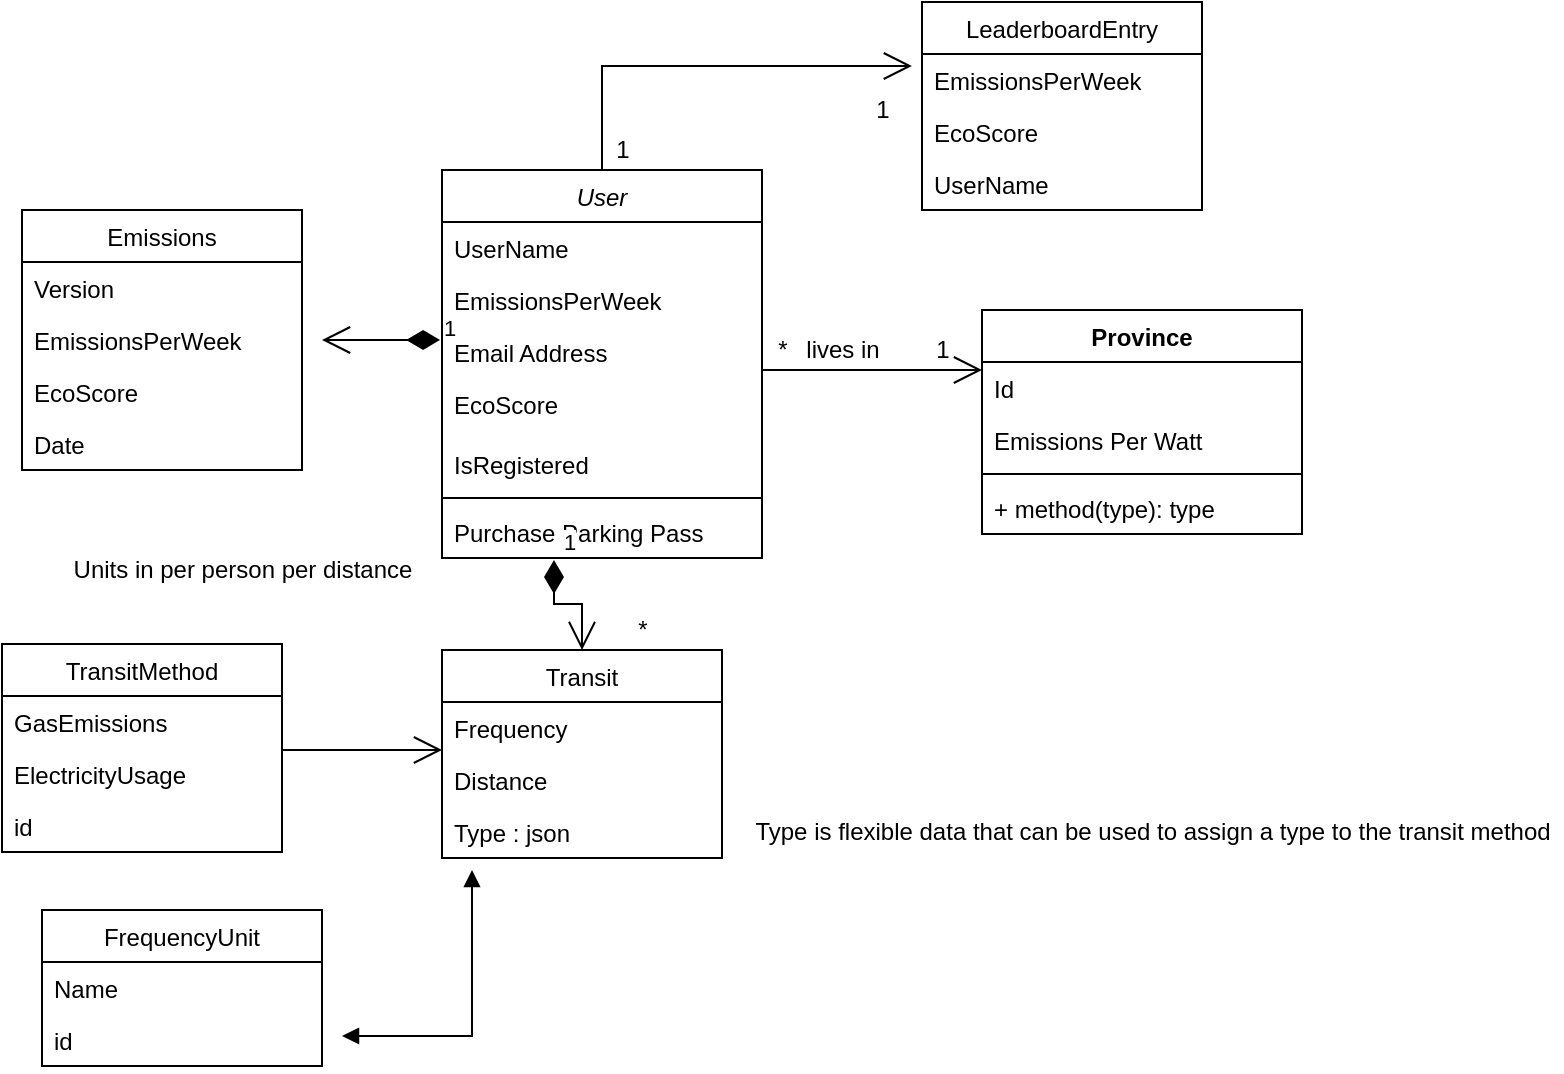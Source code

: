 <mxfile version="15.5.2" type="github">
  <diagram id="C5RBs43oDa-KdzZeNtuy" name="Page-1">
    <mxGraphModel dx="1426" dy="779" grid="1" gridSize="10" guides="1" tooltips="1" connect="1" arrows="1" fold="1" page="1" pageScale="1" pageWidth="827" pageHeight="1169" math="0" shadow="0">
      <root>
        <mxCell id="WIyWlLk6GJQsqaUBKTNV-0" />
        <mxCell id="WIyWlLk6GJQsqaUBKTNV-1" parent="WIyWlLk6GJQsqaUBKTNV-0" />
        <mxCell id="zkfFHV4jXpPFQw0GAbJ--0" value="User" style="swimlane;fontStyle=2;align=center;verticalAlign=top;childLayout=stackLayout;horizontal=1;startSize=26;horizontalStack=0;resizeParent=1;resizeLast=0;collapsible=1;marginBottom=0;rounded=0;shadow=0;strokeWidth=1;" parent="WIyWlLk6GJQsqaUBKTNV-1" vertex="1">
          <mxGeometry x="220" y="120" width="160" height="194" as="geometry">
            <mxRectangle x="230" y="140" width="160" height="26" as="alternateBounds" />
          </mxGeometry>
        </mxCell>
        <mxCell id="zkfFHV4jXpPFQw0GAbJ--1" value="UserName" style="text;align=left;verticalAlign=top;spacingLeft=4;spacingRight=4;overflow=hidden;rotatable=0;points=[[0,0.5],[1,0.5]];portConstraint=eastwest;" parent="zkfFHV4jXpPFQw0GAbJ--0" vertex="1">
          <mxGeometry y="26" width="160" height="26" as="geometry" />
        </mxCell>
        <mxCell id="zkfFHV4jXpPFQw0GAbJ--2" value="EmissionsPerWeek" style="text;align=left;verticalAlign=top;spacingLeft=4;spacingRight=4;overflow=hidden;rotatable=0;points=[[0,0.5],[1,0.5]];portConstraint=eastwest;rounded=0;shadow=0;html=0;" parent="zkfFHV4jXpPFQw0GAbJ--0" vertex="1">
          <mxGeometry y="52" width="160" height="26" as="geometry" />
        </mxCell>
        <mxCell id="zkfFHV4jXpPFQw0GAbJ--3" value="Email Address" style="text;align=left;verticalAlign=top;spacingLeft=4;spacingRight=4;overflow=hidden;rotatable=0;points=[[0,0.5],[1,0.5]];portConstraint=eastwest;rounded=0;shadow=0;html=0;" parent="zkfFHV4jXpPFQw0GAbJ--0" vertex="1">
          <mxGeometry y="78" width="160" height="26" as="geometry" />
        </mxCell>
        <mxCell id="btw-yBy6Ns0sRc_u3H-1-38" value="EcoScore" style="text;align=left;verticalAlign=top;spacingLeft=4;spacingRight=4;overflow=hidden;rotatable=0;points=[[0,0.5],[1,0.5]];portConstraint=eastwest;rounded=0;shadow=0;html=0;" parent="zkfFHV4jXpPFQw0GAbJ--0" vertex="1">
          <mxGeometry y="104" width="160" height="30" as="geometry" />
        </mxCell>
        <mxCell id="btw-yBy6Ns0sRc_u3H-1-47" value="IsRegistered" style="text;align=left;verticalAlign=top;spacingLeft=4;spacingRight=4;overflow=hidden;rotatable=0;points=[[0,0.5],[1,0.5]];portConstraint=eastwest;rounded=0;shadow=0;html=0;" parent="zkfFHV4jXpPFQw0GAbJ--0" vertex="1">
          <mxGeometry y="134" width="160" height="26" as="geometry" />
        </mxCell>
        <mxCell id="zkfFHV4jXpPFQw0GAbJ--4" value="" style="line;html=1;strokeWidth=1;align=left;verticalAlign=middle;spacingTop=-1;spacingLeft=3;spacingRight=3;rotatable=0;labelPosition=right;points=[];portConstraint=eastwest;" parent="zkfFHV4jXpPFQw0GAbJ--0" vertex="1">
          <mxGeometry y="160" width="160" height="8" as="geometry" />
        </mxCell>
        <mxCell id="zkfFHV4jXpPFQw0GAbJ--5" value="Purchase Parking Pass" style="text;align=left;verticalAlign=top;spacingLeft=4;spacingRight=4;overflow=hidden;rotatable=0;points=[[0,0.5],[1,0.5]];portConstraint=eastwest;" parent="zkfFHV4jXpPFQw0GAbJ--0" vertex="1">
          <mxGeometry y="168" width="160" height="26" as="geometry" />
        </mxCell>
        <mxCell id="btw-yBy6Ns0sRc_u3H-1-6" value="Transit" style="swimlane;fontStyle=0;childLayout=stackLayout;horizontal=1;startSize=26;fillColor=none;horizontalStack=0;resizeParent=1;resizeParentMax=0;resizeLast=0;collapsible=1;marginBottom=0;" parent="WIyWlLk6GJQsqaUBKTNV-1" vertex="1">
          <mxGeometry x="220" y="360" width="140" height="104" as="geometry" />
        </mxCell>
        <mxCell id="btw-yBy6Ns0sRc_u3H-1-7" value="Frequency" style="text;strokeColor=none;fillColor=none;align=left;verticalAlign=top;spacingLeft=4;spacingRight=4;overflow=hidden;rotatable=0;points=[[0,0.5],[1,0.5]];portConstraint=eastwest;" parent="btw-yBy6Ns0sRc_u3H-1-6" vertex="1">
          <mxGeometry y="26" width="140" height="26" as="geometry" />
        </mxCell>
        <mxCell id="btw-yBy6Ns0sRc_u3H-1-8" value="Distance" style="text;strokeColor=none;fillColor=none;align=left;verticalAlign=top;spacingLeft=4;spacingRight=4;overflow=hidden;rotatable=0;points=[[0,0.5],[1,0.5]];portConstraint=eastwest;" parent="btw-yBy6Ns0sRc_u3H-1-6" vertex="1">
          <mxGeometry y="52" width="140" height="26" as="geometry" />
        </mxCell>
        <mxCell id="O039nwb2ek_gguPQst8W-0" value="Type : json" style="text;strokeColor=none;fillColor=none;align=left;verticalAlign=top;spacingLeft=4;spacingRight=4;overflow=hidden;rotatable=0;points=[[0,0.5],[1,0.5]];portConstraint=eastwest;" vertex="1" parent="btw-yBy6Ns0sRc_u3H-1-6">
          <mxGeometry y="78" width="140" height="26" as="geometry" />
        </mxCell>
        <mxCell id="btw-yBy6Ns0sRc_u3H-1-13" value="TransitMethod" style="swimlane;fontStyle=0;childLayout=stackLayout;horizontal=1;startSize=26;fillColor=none;horizontalStack=0;resizeParent=1;resizeParentMax=0;resizeLast=0;collapsible=1;marginBottom=0;" parent="WIyWlLk6GJQsqaUBKTNV-1" vertex="1">
          <mxGeometry y="357" width="140" height="104" as="geometry" />
        </mxCell>
        <mxCell id="btw-yBy6Ns0sRc_u3H-1-14" value="GasEmissions" style="text;strokeColor=none;fillColor=none;align=left;verticalAlign=top;spacingLeft=4;spacingRight=4;overflow=hidden;rotatable=0;points=[[0,0.5],[1,0.5]];portConstraint=eastwest;" parent="btw-yBy6Ns0sRc_u3H-1-13" vertex="1">
          <mxGeometry y="26" width="140" height="26" as="geometry" />
        </mxCell>
        <mxCell id="btw-yBy6Ns0sRc_u3H-1-15" value="ElectricityUsage" style="text;strokeColor=none;fillColor=none;align=left;verticalAlign=top;spacingLeft=4;spacingRight=4;overflow=hidden;rotatable=0;points=[[0,0.5],[1,0.5]];portConstraint=eastwest;" parent="btw-yBy6Ns0sRc_u3H-1-13" vertex="1">
          <mxGeometry y="52" width="140" height="26" as="geometry" />
        </mxCell>
        <mxCell id="btw-yBy6Ns0sRc_u3H-1-16" value="id" style="text;strokeColor=none;fillColor=none;align=left;verticalAlign=top;spacingLeft=4;spacingRight=4;overflow=hidden;rotatable=0;points=[[0,0.5],[1,0.5]];portConstraint=eastwest;" parent="btw-yBy6Ns0sRc_u3H-1-13" vertex="1">
          <mxGeometry y="78" width="140" height="26" as="geometry" />
        </mxCell>
        <mxCell id="btw-yBy6Ns0sRc_u3H-1-19" value="FrequencyUnit" style="swimlane;fontStyle=0;childLayout=stackLayout;horizontal=1;startSize=26;fillColor=none;horizontalStack=0;resizeParent=1;resizeParentMax=0;resizeLast=0;collapsible=1;marginBottom=0;" parent="WIyWlLk6GJQsqaUBKTNV-1" vertex="1">
          <mxGeometry x="20" y="490" width="140" height="78" as="geometry" />
        </mxCell>
        <mxCell id="btw-yBy6Ns0sRc_u3H-1-20" value="Name" style="text;strokeColor=none;fillColor=none;align=left;verticalAlign=top;spacingLeft=4;spacingRight=4;overflow=hidden;rotatable=0;points=[[0,0.5],[1,0.5]];portConstraint=eastwest;" parent="btw-yBy6Ns0sRc_u3H-1-19" vertex="1">
          <mxGeometry y="26" width="140" height="26" as="geometry" />
        </mxCell>
        <mxCell id="btw-yBy6Ns0sRc_u3H-1-22" value="id" style="text;strokeColor=none;fillColor=none;align=left;verticalAlign=top;spacingLeft=4;spacingRight=4;overflow=hidden;rotatable=0;points=[[0,0.5],[1,0.5]];portConstraint=eastwest;" parent="btw-yBy6Ns0sRc_u3H-1-19" vertex="1">
          <mxGeometry y="52" width="140" height="26" as="geometry" />
        </mxCell>
        <mxCell id="btw-yBy6Ns0sRc_u3H-1-23" value="" style="endArrow=block;startArrow=block;endFill=1;startFill=1;html=1;rounded=0;" parent="WIyWlLk6GJQsqaUBKTNV-1" edge="1">
          <mxGeometry width="160" relative="1" as="geometry">
            <mxPoint x="170" y="553" as="sourcePoint" />
            <mxPoint x="235" y="470" as="targetPoint" />
            <Array as="points">
              <mxPoint x="235" y="553" />
            </Array>
          </mxGeometry>
        </mxCell>
        <mxCell id="btw-yBy6Ns0sRc_u3H-1-24" value="" style="endArrow=open;endFill=1;endSize=12;html=1;rounded=0;" parent="WIyWlLk6GJQsqaUBKTNV-1" edge="1">
          <mxGeometry width="160" relative="1" as="geometry">
            <mxPoint x="140" y="410" as="sourcePoint" />
            <mxPoint x="220" y="410" as="targetPoint" />
          </mxGeometry>
        </mxCell>
        <mxCell id="btw-yBy6Ns0sRc_u3H-1-26" value="Units in per person per distance" style="text;html=1;align=center;verticalAlign=middle;resizable=0;points=[];autosize=1;strokeColor=none;fillColor=none;" parent="WIyWlLk6GJQsqaUBKTNV-1" vertex="1">
          <mxGeometry x="30" y="310" width="180" height="20" as="geometry" />
        </mxCell>
        <mxCell id="btw-yBy6Ns0sRc_u3H-1-28" value="*" style="text;html=1;align=center;verticalAlign=middle;resizable=0;points=[];autosize=1;strokeColor=none;fillColor=none;" parent="WIyWlLk6GJQsqaUBKTNV-1" vertex="1">
          <mxGeometry x="310" y="340" width="20" height="20" as="geometry" />
        </mxCell>
        <mxCell id="btw-yBy6Ns0sRc_u3H-1-29" value="Province" style="swimlane;fontStyle=1;align=center;verticalAlign=top;childLayout=stackLayout;horizontal=1;startSize=26;horizontalStack=0;resizeParent=1;resizeParentMax=0;resizeLast=0;collapsible=1;marginBottom=0;" parent="WIyWlLk6GJQsqaUBKTNV-1" vertex="1">
          <mxGeometry x="490" y="190" width="160" height="112" as="geometry" />
        </mxCell>
        <mxCell id="btw-yBy6Ns0sRc_u3H-1-30" value="Id" style="text;strokeColor=none;fillColor=none;align=left;verticalAlign=top;spacingLeft=4;spacingRight=4;overflow=hidden;rotatable=0;points=[[0,0.5],[1,0.5]];portConstraint=eastwest;" parent="btw-yBy6Ns0sRc_u3H-1-29" vertex="1">
          <mxGeometry y="26" width="160" height="26" as="geometry" />
        </mxCell>
        <mxCell id="btw-yBy6Ns0sRc_u3H-1-48" value="Emissions Per Watt" style="text;strokeColor=none;fillColor=none;align=left;verticalAlign=top;spacingLeft=4;spacingRight=4;overflow=hidden;rotatable=0;points=[[0,0.5],[1,0.5]];portConstraint=eastwest;" parent="btw-yBy6Ns0sRc_u3H-1-29" vertex="1">
          <mxGeometry y="52" width="160" height="26" as="geometry" />
        </mxCell>
        <mxCell id="btw-yBy6Ns0sRc_u3H-1-31" value="" style="line;strokeWidth=1;fillColor=none;align=left;verticalAlign=middle;spacingTop=-1;spacingLeft=3;spacingRight=3;rotatable=0;labelPosition=right;points=[];portConstraint=eastwest;" parent="btw-yBy6Ns0sRc_u3H-1-29" vertex="1">
          <mxGeometry y="78" width="160" height="8" as="geometry" />
        </mxCell>
        <mxCell id="btw-yBy6Ns0sRc_u3H-1-32" value="+ method(type): type" style="text;strokeColor=none;fillColor=none;align=left;verticalAlign=top;spacingLeft=4;spacingRight=4;overflow=hidden;rotatable=0;points=[[0,0.5],[1,0.5]];portConstraint=eastwest;" parent="btw-yBy6Ns0sRc_u3H-1-29" vertex="1">
          <mxGeometry y="86" width="160" height="26" as="geometry" />
        </mxCell>
        <mxCell id="btw-yBy6Ns0sRc_u3H-1-34" value="1" style="endArrow=open;html=1;endSize=12;startArrow=diamondThin;startSize=14;startFill=1;edgeStyle=orthogonalEdgeStyle;align=left;verticalAlign=bottom;rounded=0;exitX=0.35;exitY=1.038;exitDx=0;exitDy=0;exitPerimeter=0;entryX=0.5;entryY=0;entryDx=0;entryDy=0;" parent="WIyWlLk6GJQsqaUBKTNV-1" source="zkfFHV4jXpPFQw0GAbJ--5" target="btw-yBy6Ns0sRc_u3H-1-6" edge="1">
          <mxGeometry x="-1" y="3" relative="1" as="geometry">
            <mxPoint x="250" y="300" as="sourcePoint" />
            <mxPoint x="410" y="300" as="targetPoint" />
          </mxGeometry>
        </mxCell>
        <mxCell id="btw-yBy6Ns0sRc_u3H-1-39" value="Emissions" style="swimlane;fontStyle=0;childLayout=stackLayout;horizontal=1;startSize=26;fillColor=none;horizontalStack=0;resizeParent=1;resizeParentMax=0;resizeLast=0;collapsible=1;marginBottom=0;" parent="WIyWlLk6GJQsqaUBKTNV-1" vertex="1">
          <mxGeometry x="10" y="140" width="140" height="130" as="geometry" />
        </mxCell>
        <mxCell id="btw-yBy6Ns0sRc_u3H-1-40" value="Version" style="text;strokeColor=none;fillColor=none;align=left;verticalAlign=top;spacingLeft=4;spacingRight=4;overflow=hidden;rotatable=0;points=[[0,0.5],[1,0.5]];portConstraint=eastwest;" parent="btw-yBy6Ns0sRc_u3H-1-39" vertex="1">
          <mxGeometry y="26" width="140" height="26" as="geometry" />
        </mxCell>
        <mxCell id="btw-yBy6Ns0sRc_u3H-1-41" value="EmissionsPerWeek" style="text;strokeColor=none;fillColor=none;align=left;verticalAlign=top;spacingLeft=4;spacingRight=4;overflow=hidden;rotatable=0;points=[[0,0.5],[1,0.5]];portConstraint=eastwest;" parent="btw-yBy6Ns0sRc_u3H-1-39" vertex="1">
          <mxGeometry y="52" width="140" height="26" as="geometry" />
        </mxCell>
        <mxCell id="btw-yBy6Ns0sRc_u3H-1-42" value="EcoScore" style="text;strokeColor=none;fillColor=none;align=left;verticalAlign=top;spacingLeft=4;spacingRight=4;overflow=hidden;rotatable=0;points=[[0,0.5],[1,0.5]];portConstraint=eastwest;" parent="btw-yBy6Ns0sRc_u3H-1-39" vertex="1">
          <mxGeometry y="78" width="140" height="26" as="geometry" />
        </mxCell>
        <mxCell id="btw-yBy6Ns0sRc_u3H-1-44" value="Date" style="text;strokeColor=none;fillColor=none;align=left;verticalAlign=top;spacingLeft=4;spacingRight=4;overflow=hidden;rotatable=0;points=[[0,0.5],[1,0.5]];portConstraint=eastwest;" parent="btw-yBy6Ns0sRc_u3H-1-39" vertex="1">
          <mxGeometry y="104" width="140" height="26" as="geometry" />
        </mxCell>
        <mxCell id="btw-yBy6Ns0sRc_u3H-1-45" value="1" style="endArrow=open;html=1;endSize=12;startArrow=diamondThin;startSize=14;startFill=1;edgeStyle=orthogonalEdgeStyle;align=left;verticalAlign=bottom;rounded=0;exitX=-0.006;exitY=0.269;exitDx=0;exitDy=0;exitPerimeter=0;" parent="WIyWlLk6GJQsqaUBKTNV-1" source="zkfFHV4jXpPFQw0GAbJ--3" edge="1">
          <mxGeometry x="-1" y="3" relative="1" as="geometry">
            <mxPoint x="160" y="90" as="sourcePoint" />
            <mxPoint x="160" y="205" as="targetPoint" />
          </mxGeometry>
        </mxCell>
        <mxCell id="btw-yBy6Ns0sRc_u3H-1-49" value="" style="endArrow=open;endFill=1;endSize=12;html=1;rounded=0;" parent="WIyWlLk6GJQsqaUBKTNV-1" edge="1">
          <mxGeometry width="160" relative="1" as="geometry">
            <mxPoint x="380" y="220" as="sourcePoint" />
            <mxPoint x="490" y="220" as="targetPoint" />
          </mxGeometry>
        </mxCell>
        <mxCell id="btw-yBy6Ns0sRc_u3H-1-50" value="*" style="text;html=1;align=center;verticalAlign=middle;resizable=0;points=[];autosize=1;strokeColor=none;fillColor=none;" parent="WIyWlLk6GJQsqaUBKTNV-1" vertex="1">
          <mxGeometry x="380" y="200" width="20" height="20" as="geometry" />
        </mxCell>
        <mxCell id="btw-yBy6Ns0sRc_u3H-1-51" value="1" style="text;html=1;align=center;verticalAlign=middle;resizable=0;points=[];autosize=1;strokeColor=none;fillColor=none;" parent="WIyWlLk6GJQsqaUBKTNV-1" vertex="1">
          <mxGeometry x="460" y="200" width="20" height="20" as="geometry" />
        </mxCell>
        <mxCell id="btw-yBy6Ns0sRc_u3H-1-53" value="lives in" style="text;html=1;align=center;verticalAlign=middle;resizable=0;points=[];autosize=1;strokeColor=none;fillColor=none;" parent="WIyWlLk6GJQsqaUBKTNV-1" vertex="1">
          <mxGeometry x="395" y="200" width="50" height="20" as="geometry" />
        </mxCell>
        <mxCell id="btw-yBy6Ns0sRc_u3H-1-59" value="LeaderboardEntry" style="swimlane;fontStyle=0;childLayout=stackLayout;horizontal=1;startSize=26;fillColor=none;horizontalStack=0;resizeParent=1;resizeParentMax=0;resizeLast=0;collapsible=1;marginBottom=0;" parent="WIyWlLk6GJQsqaUBKTNV-1" vertex="1">
          <mxGeometry x="460" y="36" width="140" height="104" as="geometry" />
        </mxCell>
        <mxCell id="btw-yBy6Ns0sRc_u3H-1-60" value="EmissionsPerWeek" style="text;strokeColor=none;fillColor=none;align=left;verticalAlign=top;spacingLeft=4;spacingRight=4;overflow=hidden;rotatable=0;points=[[0,0.5],[1,0.5]];portConstraint=eastwest;" parent="btw-yBy6Ns0sRc_u3H-1-59" vertex="1">
          <mxGeometry y="26" width="140" height="26" as="geometry" />
        </mxCell>
        <mxCell id="btw-yBy6Ns0sRc_u3H-1-61" value="EcoScore" style="text;strokeColor=none;fillColor=none;align=left;verticalAlign=top;spacingLeft=4;spacingRight=4;overflow=hidden;rotatable=0;points=[[0,0.5],[1,0.5]];portConstraint=eastwest;" parent="btw-yBy6Ns0sRc_u3H-1-59" vertex="1">
          <mxGeometry y="52" width="140" height="26" as="geometry" />
        </mxCell>
        <mxCell id="btw-yBy6Ns0sRc_u3H-1-62" value="UserName" style="text;strokeColor=none;fillColor=none;align=left;verticalAlign=top;spacingLeft=4;spacingRight=4;overflow=hidden;rotatable=0;points=[[0,0.5],[1,0.5]];portConstraint=eastwest;" parent="btw-yBy6Ns0sRc_u3H-1-59" vertex="1">
          <mxGeometry y="78" width="140" height="26" as="geometry" />
        </mxCell>
        <mxCell id="btw-yBy6Ns0sRc_u3H-1-63" value="" style="endArrow=open;endFill=1;endSize=12;html=1;rounded=0;exitX=0.5;exitY=0;exitDx=0;exitDy=0;entryX=-0.036;entryY=0.231;entryDx=0;entryDy=0;entryPerimeter=0;" parent="WIyWlLk6GJQsqaUBKTNV-1" source="zkfFHV4jXpPFQw0GAbJ--0" target="btw-yBy6Ns0sRc_u3H-1-60" edge="1">
          <mxGeometry width="160" relative="1" as="geometry">
            <mxPoint x="260" y="60" as="sourcePoint" />
            <mxPoint x="420" y="60" as="targetPoint" />
            <Array as="points">
              <mxPoint x="300" y="68" />
            </Array>
          </mxGeometry>
        </mxCell>
        <mxCell id="btw-yBy6Ns0sRc_u3H-1-64" value="1" style="text;html=1;align=center;verticalAlign=middle;resizable=0;points=[];autosize=1;strokeColor=none;fillColor=none;" parent="WIyWlLk6GJQsqaUBKTNV-1" vertex="1">
          <mxGeometry x="430" y="80" width="20" height="20" as="geometry" />
        </mxCell>
        <mxCell id="btw-yBy6Ns0sRc_u3H-1-65" value="1" style="text;html=1;align=center;verticalAlign=middle;resizable=0;points=[];autosize=1;strokeColor=none;fillColor=none;" parent="WIyWlLk6GJQsqaUBKTNV-1" vertex="1">
          <mxGeometry x="300" y="100" width="20" height="20" as="geometry" />
        </mxCell>
        <mxCell id="O039nwb2ek_gguPQst8W-1" value="Type is flexible data that can be used to assign a type to the transit method" style="text;html=1;align=center;verticalAlign=middle;resizable=0;points=[];autosize=1;strokeColor=none;fillColor=none;" vertex="1" parent="WIyWlLk6GJQsqaUBKTNV-1">
          <mxGeometry x="370" y="441" width="410" height="20" as="geometry" />
        </mxCell>
      </root>
    </mxGraphModel>
  </diagram>
</mxfile>

